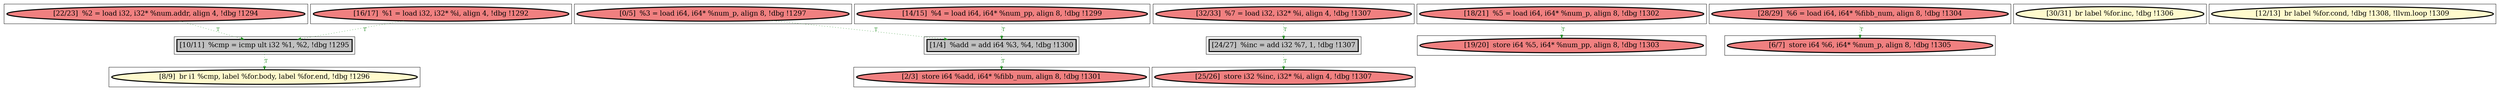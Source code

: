 
digraph G {



node264->node275 [style=dotted,color=forestgreen,label="T",fontcolor=forestgreen ]
node271->node275 [style=dotted,color=forestgreen,label="T",fontcolor=forestgreen ]
node278->node279 [style=dotted,color=forestgreen,label="T",fontcolor=forestgreen ]
node268->node265 [style=dotted,color=forestgreen,label="T",fontcolor=forestgreen ]
node272->node269 [style=dotted,color=forestgreen,label="T",fontcolor=forestgreen ]
node267->node277 [style=dotted,color=forestgreen,label="T",fontcolor=forestgreen ]
node270->node268 [style=dotted,color=forestgreen,label="T",fontcolor=forestgreen ]
node275->node276 [style=dotted,color=forestgreen,label="T",fontcolor=forestgreen ]
node279->node263 [style=dotted,color=forestgreen,label="T",fontcolor=forestgreen ]
node274->node279 [style=dotted,color=forestgreen,label="T",fontcolor=forestgreen ]


subgraph cluster16 {


node279 [penwidth=3.0,fontsize=20,fillcolor=grey,label="[1/4]  %add = add i64 %3, %4, !dbg !1300",shape=rectangle,style=filled ]



}

subgraph cluster4 {


node267 [penwidth=3.0,fontsize=20,fillcolor=lightcoral,label="[28/29]  %6 = load i64, i64* %fibb_num, align 8, !dbg !1304",shape=ellipse,style=filled ]



}

subgraph cluster3 {


node266 [penwidth=3.0,fontsize=20,fillcolor=lemonchiffon,label="[30/31]  br label %for.inc, !dbg !1306",shape=ellipse,style=filled ]



}

subgraph cluster2 {


node265 [penwidth=3.0,fontsize=20,fillcolor=lightcoral,label="[25/26]  store i32 %inc, i32* %i, align 4, !dbg !1307",shape=ellipse,style=filled ]



}

subgraph cluster1 {


node264 [penwidth=3.0,fontsize=20,fillcolor=lightcoral,label="[22/23]  %2 = load i32, i32* %num.addr, align 4, !dbg !1294",shape=ellipse,style=filled ]



}

subgraph cluster12 {


node275 [penwidth=3.0,fontsize=20,fillcolor=grey,label="[10/11]  %cmp = icmp ult i32 %1, %2, !dbg !1295",shape=rectangle,style=filled ]



}

subgraph cluster5 {


node268 [penwidth=3.0,fontsize=20,fillcolor=grey,label="[24/27]  %inc = add i32 %7, 1, !dbg !1307",shape=rectangle,style=filled ]



}

subgraph cluster0 {


node263 [penwidth=3.0,fontsize=20,fillcolor=lightcoral,label="[2/3]  store i64 %add, i64* %fibb_num, align 8, !dbg !1301",shape=ellipse,style=filled ]



}

subgraph cluster6 {


node269 [penwidth=3.0,fontsize=20,fillcolor=lightcoral,label="[19/20]  store i64 %5, i64* %num_pp, align 8, !dbg !1303",shape=ellipse,style=filled ]



}

subgraph cluster14 {


node277 [penwidth=3.0,fontsize=20,fillcolor=lightcoral,label="[6/7]  store i64 %6, i64* %num_p, align 8, !dbg !1305",shape=ellipse,style=filled ]



}

subgraph cluster7 {


node270 [penwidth=3.0,fontsize=20,fillcolor=lightcoral,label="[32/33]  %7 = load i32, i32* %i, align 4, !dbg !1307",shape=ellipse,style=filled ]



}

subgraph cluster8 {


node271 [penwidth=3.0,fontsize=20,fillcolor=lightcoral,label="[16/17]  %1 = load i32, i32* %i, align 4, !dbg !1292",shape=ellipse,style=filled ]



}

subgraph cluster9 {


node272 [penwidth=3.0,fontsize=20,fillcolor=lightcoral,label="[18/21]  %5 = load i64, i64* %num_p, align 8, !dbg !1302",shape=ellipse,style=filled ]



}

subgraph cluster10 {


node273 [penwidth=3.0,fontsize=20,fillcolor=lemonchiffon,label="[12/13]  br label %for.cond, !dbg !1308, !llvm.loop !1309",shape=ellipse,style=filled ]



}

subgraph cluster11 {


node274 [penwidth=3.0,fontsize=20,fillcolor=lightcoral,label="[14/15]  %4 = load i64, i64* %num_pp, align 8, !dbg !1299",shape=ellipse,style=filled ]



}

subgraph cluster13 {


node276 [penwidth=3.0,fontsize=20,fillcolor=lemonchiffon,label="[8/9]  br i1 %cmp, label %for.body, label %for.end, !dbg !1296",shape=ellipse,style=filled ]



}

subgraph cluster15 {


node278 [penwidth=3.0,fontsize=20,fillcolor=lightcoral,label="[0/5]  %3 = load i64, i64* %num_p, align 8, !dbg !1297",shape=ellipse,style=filled ]



}

}
